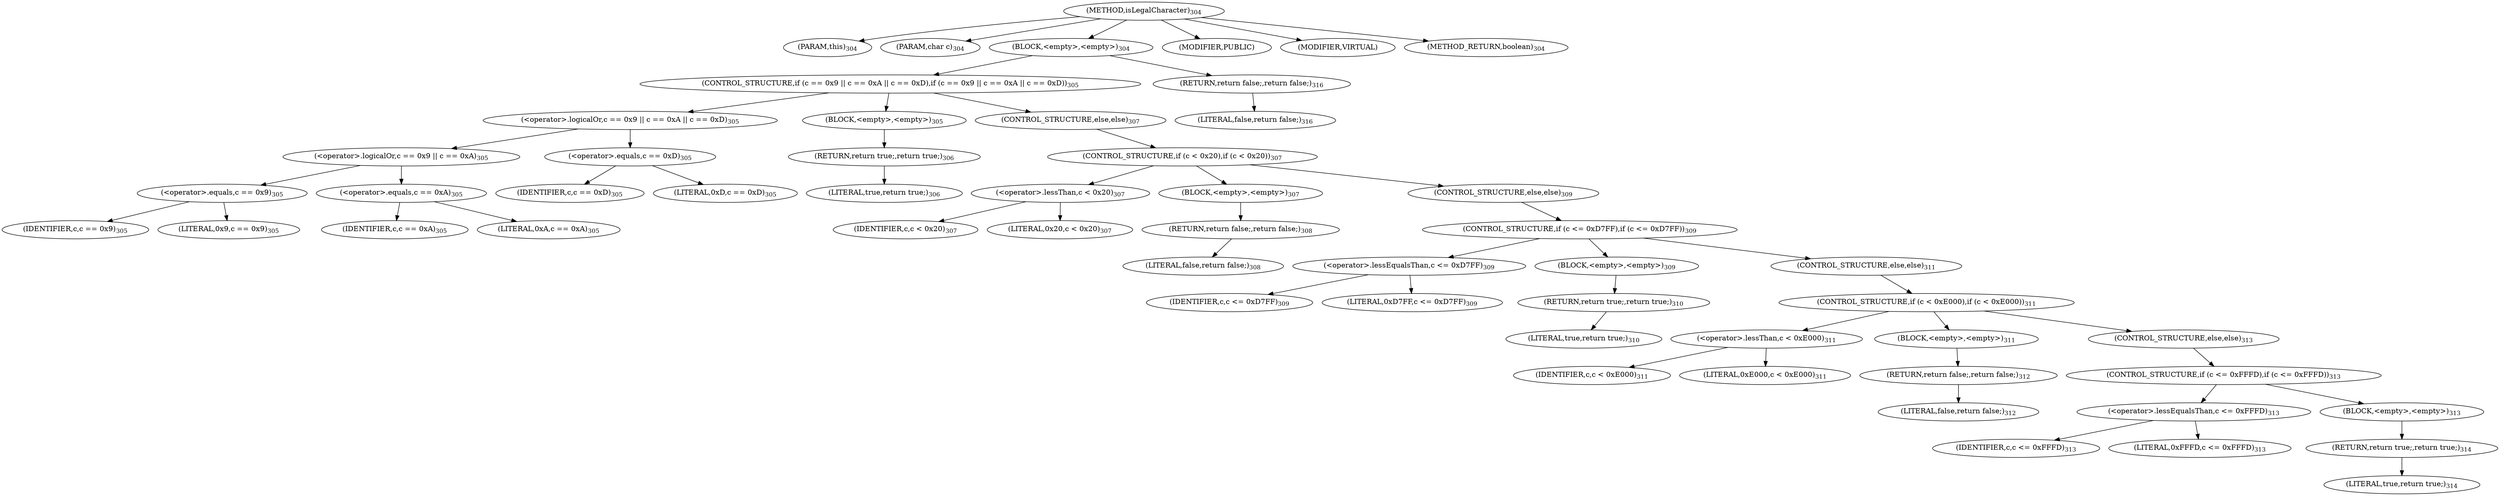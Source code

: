 digraph "isLegalCharacter" {  
"581" [label = <(METHOD,isLegalCharacter)<SUB>304</SUB>> ]
"582" [label = <(PARAM,this)<SUB>304</SUB>> ]
"583" [label = <(PARAM,char c)<SUB>304</SUB>> ]
"584" [label = <(BLOCK,&lt;empty&gt;,&lt;empty&gt;)<SUB>304</SUB>> ]
"585" [label = <(CONTROL_STRUCTURE,if (c == 0x9 || c == 0xA || c == 0xD),if (c == 0x9 || c == 0xA || c == 0xD))<SUB>305</SUB>> ]
"586" [label = <(&lt;operator&gt;.logicalOr,c == 0x9 || c == 0xA || c == 0xD)<SUB>305</SUB>> ]
"587" [label = <(&lt;operator&gt;.logicalOr,c == 0x9 || c == 0xA)<SUB>305</SUB>> ]
"588" [label = <(&lt;operator&gt;.equals,c == 0x9)<SUB>305</SUB>> ]
"589" [label = <(IDENTIFIER,c,c == 0x9)<SUB>305</SUB>> ]
"590" [label = <(LITERAL,0x9,c == 0x9)<SUB>305</SUB>> ]
"591" [label = <(&lt;operator&gt;.equals,c == 0xA)<SUB>305</SUB>> ]
"592" [label = <(IDENTIFIER,c,c == 0xA)<SUB>305</SUB>> ]
"593" [label = <(LITERAL,0xA,c == 0xA)<SUB>305</SUB>> ]
"594" [label = <(&lt;operator&gt;.equals,c == 0xD)<SUB>305</SUB>> ]
"595" [label = <(IDENTIFIER,c,c == 0xD)<SUB>305</SUB>> ]
"596" [label = <(LITERAL,0xD,c == 0xD)<SUB>305</SUB>> ]
"597" [label = <(BLOCK,&lt;empty&gt;,&lt;empty&gt;)<SUB>305</SUB>> ]
"598" [label = <(RETURN,return true;,return true;)<SUB>306</SUB>> ]
"599" [label = <(LITERAL,true,return true;)<SUB>306</SUB>> ]
"600" [label = <(CONTROL_STRUCTURE,else,else)<SUB>307</SUB>> ]
"601" [label = <(CONTROL_STRUCTURE,if (c &lt; 0x20),if (c &lt; 0x20))<SUB>307</SUB>> ]
"602" [label = <(&lt;operator&gt;.lessThan,c &lt; 0x20)<SUB>307</SUB>> ]
"603" [label = <(IDENTIFIER,c,c &lt; 0x20)<SUB>307</SUB>> ]
"604" [label = <(LITERAL,0x20,c &lt; 0x20)<SUB>307</SUB>> ]
"605" [label = <(BLOCK,&lt;empty&gt;,&lt;empty&gt;)<SUB>307</SUB>> ]
"606" [label = <(RETURN,return false;,return false;)<SUB>308</SUB>> ]
"607" [label = <(LITERAL,false,return false;)<SUB>308</SUB>> ]
"608" [label = <(CONTROL_STRUCTURE,else,else)<SUB>309</SUB>> ]
"609" [label = <(CONTROL_STRUCTURE,if (c &lt;= 0xD7FF),if (c &lt;= 0xD7FF))<SUB>309</SUB>> ]
"610" [label = <(&lt;operator&gt;.lessEqualsThan,c &lt;= 0xD7FF)<SUB>309</SUB>> ]
"611" [label = <(IDENTIFIER,c,c &lt;= 0xD7FF)<SUB>309</SUB>> ]
"612" [label = <(LITERAL,0xD7FF,c &lt;= 0xD7FF)<SUB>309</SUB>> ]
"613" [label = <(BLOCK,&lt;empty&gt;,&lt;empty&gt;)<SUB>309</SUB>> ]
"614" [label = <(RETURN,return true;,return true;)<SUB>310</SUB>> ]
"615" [label = <(LITERAL,true,return true;)<SUB>310</SUB>> ]
"616" [label = <(CONTROL_STRUCTURE,else,else)<SUB>311</SUB>> ]
"617" [label = <(CONTROL_STRUCTURE,if (c &lt; 0xE000),if (c &lt; 0xE000))<SUB>311</SUB>> ]
"618" [label = <(&lt;operator&gt;.lessThan,c &lt; 0xE000)<SUB>311</SUB>> ]
"619" [label = <(IDENTIFIER,c,c &lt; 0xE000)<SUB>311</SUB>> ]
"620" [label = <(LITERAL,0xE000,c &lt; 0xE000)<SUB>311</SUB>> ]
"621" [label = <(BLOCK,&lt;empty&gt;,&lt;empty&gt;)<SUB>311</SUB>> ]
"622" [label = <(RETURN,return false;,return false;)<SUB>312</SUB>> ]
"623" [label = <(LITERAL,false,return false;)<SUB>312</SUB>> ]
"624" [label = <(CONTROL_STRUCTURE,else,else)<SUB>313</SUB>> ]
"625" [label = <(CONTROL_STRUCTURE,if (c &lt;= 0xFFFD),if (c &lt;= 0xFFFD))<SUB>313</SUB>> ]
"626" [label = <(&lt;operator&gt;.lessEqualsThan,c &lt;= 0xFFFD)<SUB>313</SUB>> ]
"627" [label = <(IDENTIFIER,c,c &lt;= 0xFFFD)<SUB>313</SUB>> ]
"628" [label = <(LITERAL,0xFFFD,c &lt;= 0xFFFD)<SUB>313</SUB>> ]
"629" [label = <(BLOCK,&lt;empty&gt;,&lt;empty&gt;)<SUB>313</SUB>> ]
"630" [label = <(RETURN,return true;,return true;)<SUB>314</SUB>> ]
"631" [label = <(LITERAL,true,return true;)<SUB>314</SUB>> ]
"632" [label = <(RETURN,return false;,return false;)<SUB>316</SUB>> ]
"633" [label = <(LITERAL,false,return false;)<SUB>316</SUB>> ]
"634" [label = <(MODIFIER,PUBLIC)> ]
"635" [label = <(MODIFIER,VIRTUAL)> ]
"636" [label = <(METHOD_RETURN,boolean)<SUB>304</SUB>> ]
  "581" -> "582" 
  "581" -> "583" 
  "581" -> "584" 
  "581" -> "634" 
  "581" -> "635" 
  "581" -> "636" 
  "584" -> "585" 
  "584" -> "632" 
  "585" -> "586" 
  "585" -> "597" 
  "585" -> "600" 
  "586" -> "587" 
  "586" -> "594" 
  "587" -> "588" 
  "587" -> "591" 
  "588" -> "589" 
  "588" -> "590" 
  "591" -> "592" 
  "591" -> "593" 
  "594" -> "595" 
  "594" -> "596" 
  "597" -> "598" 
  "598" -> "599" 
  "600" -> "601" 
  "601" -> "602" 
  "601" -> "605" 
  "601" -> "608" 
  "602" -> "603" 
  "602" -> "604" 
  "605" -> "606" 
  "606" -> "607" 
  "608" -> "609" 
  "609" -> "610" 
  "609" -> "613" 
  "609" -> "616" 
  "610" -> "611" 
  "610" -> "612" 
  "613" -> "614" 
  "614" -> "615" 
  "616" -> "617" 
  "617" -> "618" 
  "617" -> "621" 
  "617" -> "624" 
  "618" -> "619" 
  "618" -> "620" 
  "621" -> "622" 
  "622" -> "623" 
  "624" -> "625" 
  "625" -> "626" 
  "625" -> "629" 
  "626" -> "627" 
  "626" -> "628" 
  "629" -> "630" 
  "630" -> "631" 
  "632" -> "633" 
}
